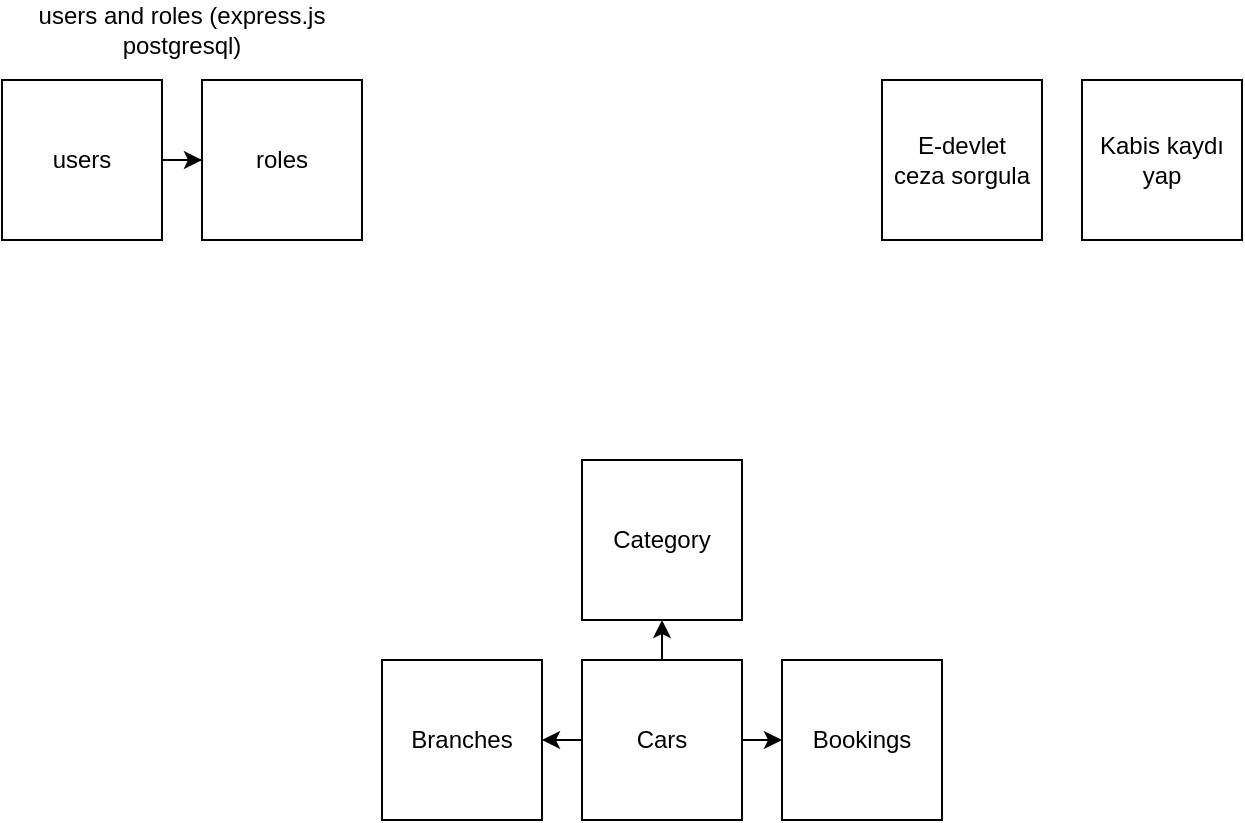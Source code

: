 <mxfile version="20.4.0" type="github">
  <diagram id="YOEuGwWkoxJejdRQ235l" name="Page-1">
    <mxGraphModel dx="1426" dy="769" grid="1" gridSize="10" guides="1" tooltips="1" connect="1" arrows="1" fold="1" page="1" pageScale="1" pageWidth="850" pageHeight="1100" math="0" shadow="0">
      <root>
        <mxCell id="0" />
        <mxCell id="1" parent="0" />
        <mxCell id="Tr4u-V8fKp2Gr-Ip-9MK-5" style="edgeStyle=orthogonalEdgeStyle;rounded=0;orthogonalLoop=1;jettySize=auto;html=1;exitX=1;exitY=0.5;exitDx=0;exitDy=0;" parent="1" source="Tr4u-V8fKp2Gr-Ip-9MK-1" target="Tr4u-V8fKp2Gr-Ip-9MK-3" edge="1">
          <mxGeometry relative="1" as="geometry" />
        </mxCell>
        <mxCell id="Tr4u-V8fKp2Gr-Ip-9MK-1" value="users" style="whiteSpace=wrap;html=1;aspect=fixed;" parent="1" vertex="1">
          <mxGeometry x="40" y="80" width="80" height="80" as="geometry" />
        </mxCell>
        <mxCell id="Tr4u-V8fKp2Gr-Ip-9MK-3" value="roles" style="whiteSpace=wrap;html=1;aspect=fixed;" parent="1" vertex="1">
          <mxGeometry x="140" y="80" width="80" height="80" as="geometry" />
        </mxCell>
        <mxCell id="Tr4u-V8fKp2Gr-Ip-9MK-8" value="users and roles (express.js postgresql)" style="text;html=1;strokeColor=none;fillColor=none;align=center;verticalAlign=middle;whiteSpace=wrap;rounded=0;" parent="1" vertex="1">
          <mxGeometry x="40" y="40" width="180" height="30" as="geometry" />
        </mxCell>
        <mxCell id="ODJ6U1LmXMyLJksvxZif-1" value="E-devlet&lt;br&gt;ceza sorgula" style="whiteSpace=wrap;html=1;aspect=fixed;" vertex="1" parent="1">
          <mxGeometry x="480" y="80" width="80" height="80" as="geometry" />
        </mxCell>
        <mxCell id="ODJ6U1LmXMyLJksvxZif-2" value="Kabis kaydı yap" style="whiteSpace=wrap;html=1;aspect=fixed;" vertex="1" parent="1">
          <mxGeometry x="580" y="80" width="80" height="80" as="geometry" />
        </mxCell>
        <mxCell id="ODJ6U1LmXMyLJksvxZif-3" value="Branches" style="whiteSpace=wrap;html=1;aspect=fixed;" vertex="1" parent="1">
          <mxGeometry x="230" y="370" width="80" height="80" as="geometry" />
        </mxCell>
        <mxCell id="ODJ6U1LmXMyLJksvxZif-4" value="Bookings" style="whiteSpace=wrap;html=1;aspect=fixed;" vertex="1" parent="1">
          <mxGeometry x="430" y="370" width="80" height="80" as="geometry" />
        </mxCell>
        <mxCell id="ODJ6U1LmXMyLJksvxZif-8" style="edgeStyle=orthogonalEdgeStyle;rounded=0;orthogonalLoop=1;jettySize=auto;html=1;exitX=0.5;exitY=0;exitDx=0;exitDy=0;entryX=0.5;entryY=1;entryDx=0;entryDy=0;" edge="1" parent="1" source="ODJ6U1LmXMyLJksvxZif-5" target="ODJ6U1LmXMyLJksvxZif-6">
          <mxGeometry relative="1" as="geometry" />
        </mxCell>
        <mxCell id="ODJ6U1LmXMyLJksvxZif-10" style="edgeStyle=orthogonalEdgeStyle;rounded=0;orthogonalLoop=1;jettySize=auto;html=1;exitX=1;exitY=0.5;exitDx=0;exitDy=0;entryX=0;entryY=0.5;entryDx=0;entryDy=0;" edge="1" parent="1" source="ODJ6U1LmXMyLJksvxZif-5" target="ODJ6U1LmXMyLJksvxZif-4">
          <mxGeometry relative="1" as="geometry" />
        </mxCell>
        <mxCell id="ODJ6U1LmXMyLJksvxZif-12" style="edgeStyle=orthogonalEdgeStyle;rounded=0;orthogonalLoop=1;jettySize=auto;html=1;exitX=0;exitY=0.5;exitDx=0;exitDy=0;entryX=1;entryY=0.5;entryDx=0;entryDy=0;" edge="1" parent="1" source="ODJ6U1LmXMyLJksvxZif-5" target="ODJ6U1LmXMyLJksvxZif-3">
          <mxGeometry relative="1" as="geometry" />
        </mxCell>
        <mxCell id="ODJ6U1LmXMyLJksvxZif-5" value="Cars" style="whiteSpace=wrap;html=1;aspect=fixed;" vertex="1" parent="1">
          <mxGeometry x="330" y="370" width="80" height="80" as="geometry" />
        </mxCell>
        <mxCell id="ODJ6U1LmXMyLJksvxZif-6" value="Category" style="whiteSpace=wrap;html=1;aspect=fixed;" vertex="1" parent="1">
          <mxGeometry x="330" y="270" width="80" height="80" as="geometry" />
        </mxCell>
      </root>
    </mxGraphModel>
  </diagram>
</mxfile>
